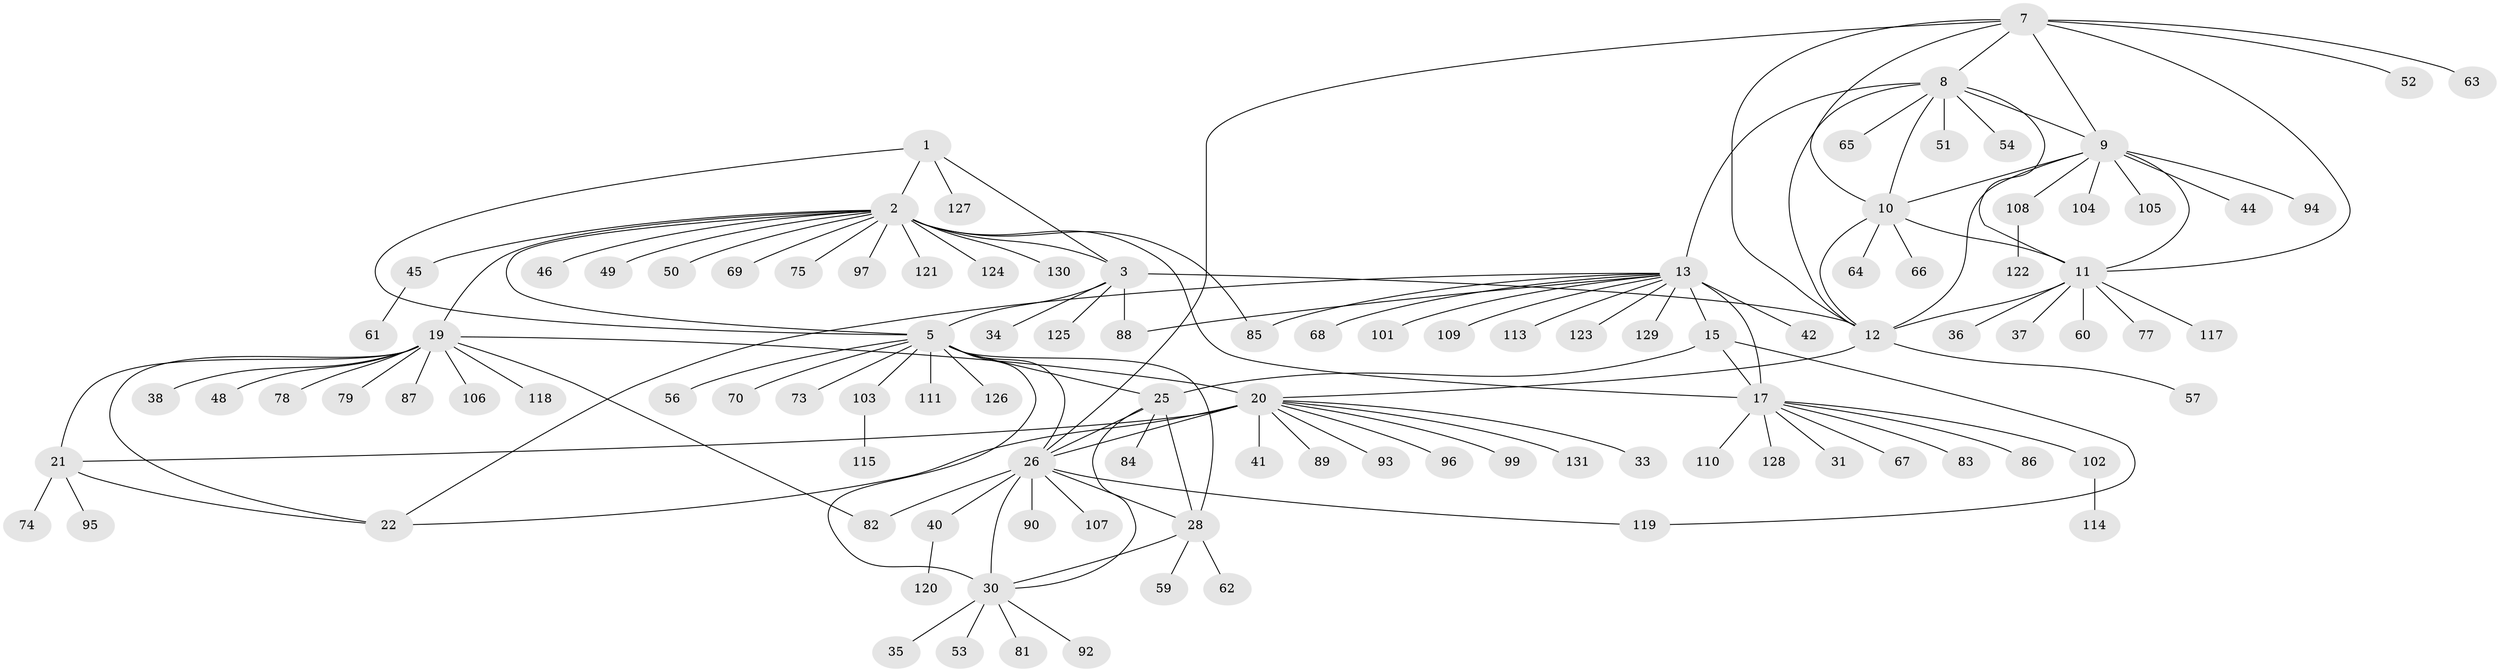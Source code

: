 // original degree distribution, {7: 0.05343511450381679, 9: 0.05343511450381679, 5: 0.015267175572519083, 10: 0.022900763358778626, 14: 0.007633587786259542, 11: 0.022900763358778626, 12: 0.015267175572519083, 6: 0.007633587786259542, 8: 0.030534351145038167, 1: 0.648854961832061, 2: 0.10687022900763359, 3: 0.015267175572519083}
// Generated by graph-tools (version 1.1) at 2025/42/03/06/25 10:42:12]
// undirected, 107 vertices, 139 edges
graph export_dot {
graph [start="1"]
  node [color=gray90,style=filled];
  1 [super="+112"];
  2 [super="+6"];
  3 [super="+4"];
  5 [super="+29"];
  7 [super="+76"];
  8 [super="+71"];
  9 [super="+91"];
  10;
  11 [super="+100"];
  12 [super="+32"];
  13 [super="+14"];
  15 [super="+16"];
  17 [super="+18"];
  19 [super="+24"];
  20 [super="+23"];
  21;
  22 [super="+80"];
  25;
  26 [super="+27"];
  28 [super="+39"];
  30 [super="+43"];
  31;
  33 [super="+47"];
  34;
  35;
  36;
  37;
  38;
  40 [super="+58"];
  41 [super="+55"];
  42 [super="+98"];
  44;
  45;
  46;
  48;
  49;
  50;
  51;
  52;
  53;
  54;
  56;
  57;
  59 [super="+72"];
  60;
  61;
  62;
  63 [super="+116"];
  64;
  65;
  66;
  67;
  68;
  69;
  70;
  73;
  74;
  75;
  77;
  78;
  79;
  81;
  82;
  83;
  84;
  85;
  86;
  87;
  88;
  89;
  90;
  92;
  93;
  94;
  95;
  96;
  97;
  99;
  101;
  102;
  103;
  104;
  105;
  106;
  107;
  108;
  109;
  110;
  111;
  113;
  114;
  115;
  117;
  118;
  119;
  120;
  121;
  122;
  123;
  124;
  125;
  126;
  127;
  128;
  129;
  130;
  131;
  1 -- 2 [weight=2];
  1 -- 3 [weight=2];
  1 -- 5;
  1 -- 127;
  2 -- 3 [weight=4];
  2 -- 5 [weight=2];
  2 -- 97;
  2 -- 121;
  2 -- 130;
  2 -- 69;
  2 -- 75;
  2 -- 45;
  2 -- 46;
  2 -- 17;
  2 -- 50;
  2 -- 49;
  2 -- 85;
  2 -- 124;
  2 -- 19;
  3 -- 5 [weight=2];
  3 -- 12;
  3 -- 34;
  3 -- 88;
  3 -- 125;
  5 -- 56;
  5 -- 73;
  5 -- 111;
  5 -- 126;
  5 -- 70;
  5 -- 103;
  5 -- 25;
  5 -- 26 [weight=2];
  5 -- 28;
  5 -- 30;
  7 -- 8;
  7 -- 9;
  7 -- 10;
  7 -- 11;
  7 -- 12;
  7 -- 52;
  7 -- 63;
  7 -- 26;
  8 -- 9;
  8 -- 10;
  8 -- 11;
  8 -- 12;
  8 -- 51;
  8 -- 54;
  8 -- 65;
  8 -- 13;
  9 -- 10;
  9 -- 11;
  9 -- 12;
  9 -- 44;
  9 -- 94;
  9 -- 104;
  9 -- 105;
  9 -- 108;
  10 -- 11;
  10 -- 12;
  10 -- 64;
  10 -- 66;
  11 -- 12;
  11 -- 36;
  11 -- 37;
  11 -- 60;
  11 -- 77;
  11 -- 117;
  12 -- 57;
  12 -- 20;
  13 -- 15 [weight=4];
  13 -- 17 [weight=4];
  13 -- 42;
  13 -- 68;
  13 -- 85;
  13 -- 101;
  13 -- 109;
  13 -- 123;
  13 -- 129;
  13 -- 113;
  13 -- 22;
  13 -- 88;
  15 -- 17 [weight=4];
  15 -- 119;
  15 -- 25;
  17 -- 128;
  17 -- 67;
  17 -- 102;
  17 -- 110;
  17 -- 83;
  17 -- 86;
  17 -- 31;
  19 -- 20 [weight=4];
  19 -- 21 [weight=2];
  19 -- 22 [weight=2];
  19 -- 48;
  19 -- 79;
  19 -- 87;
  19 -- 106;
  19 -- 118;
  19 -- 82;
  19 -- 38;
  19 -- 78;
  20 -- 21 [weight=2];
  20 -- 22 [weight=2];
  20 -- 33;
  20 -- 41;
  20 -- 89;
  20 -- 93;
  20 -- 96;
  20 -- 131;
  20 -- 99;
  20 -- 26;
  21 -- 22;
  21 -- 74;
  21 -- 95;
  25 -- 26 [weight=2];
  25 -- 28;
  25 -- 30;
  25 -- 84;
  26 -- 28 [weight=2];
  26 -- 30 [weight=2];
  26 -- 40;
  26 -- 90;
  26 -- 119;
  26 -- 107;
  26 -- 82;
  28 -- 30;
  28 -- 62;
  28 -- 59;
  30 -- 35;
  30 -- 81;
  30 -- 92;
  30 -- 53;
  40 -- 120;
  45 -- 61;
  102 -- 114;
  103 -- 115;
  108 -- 122;
}
